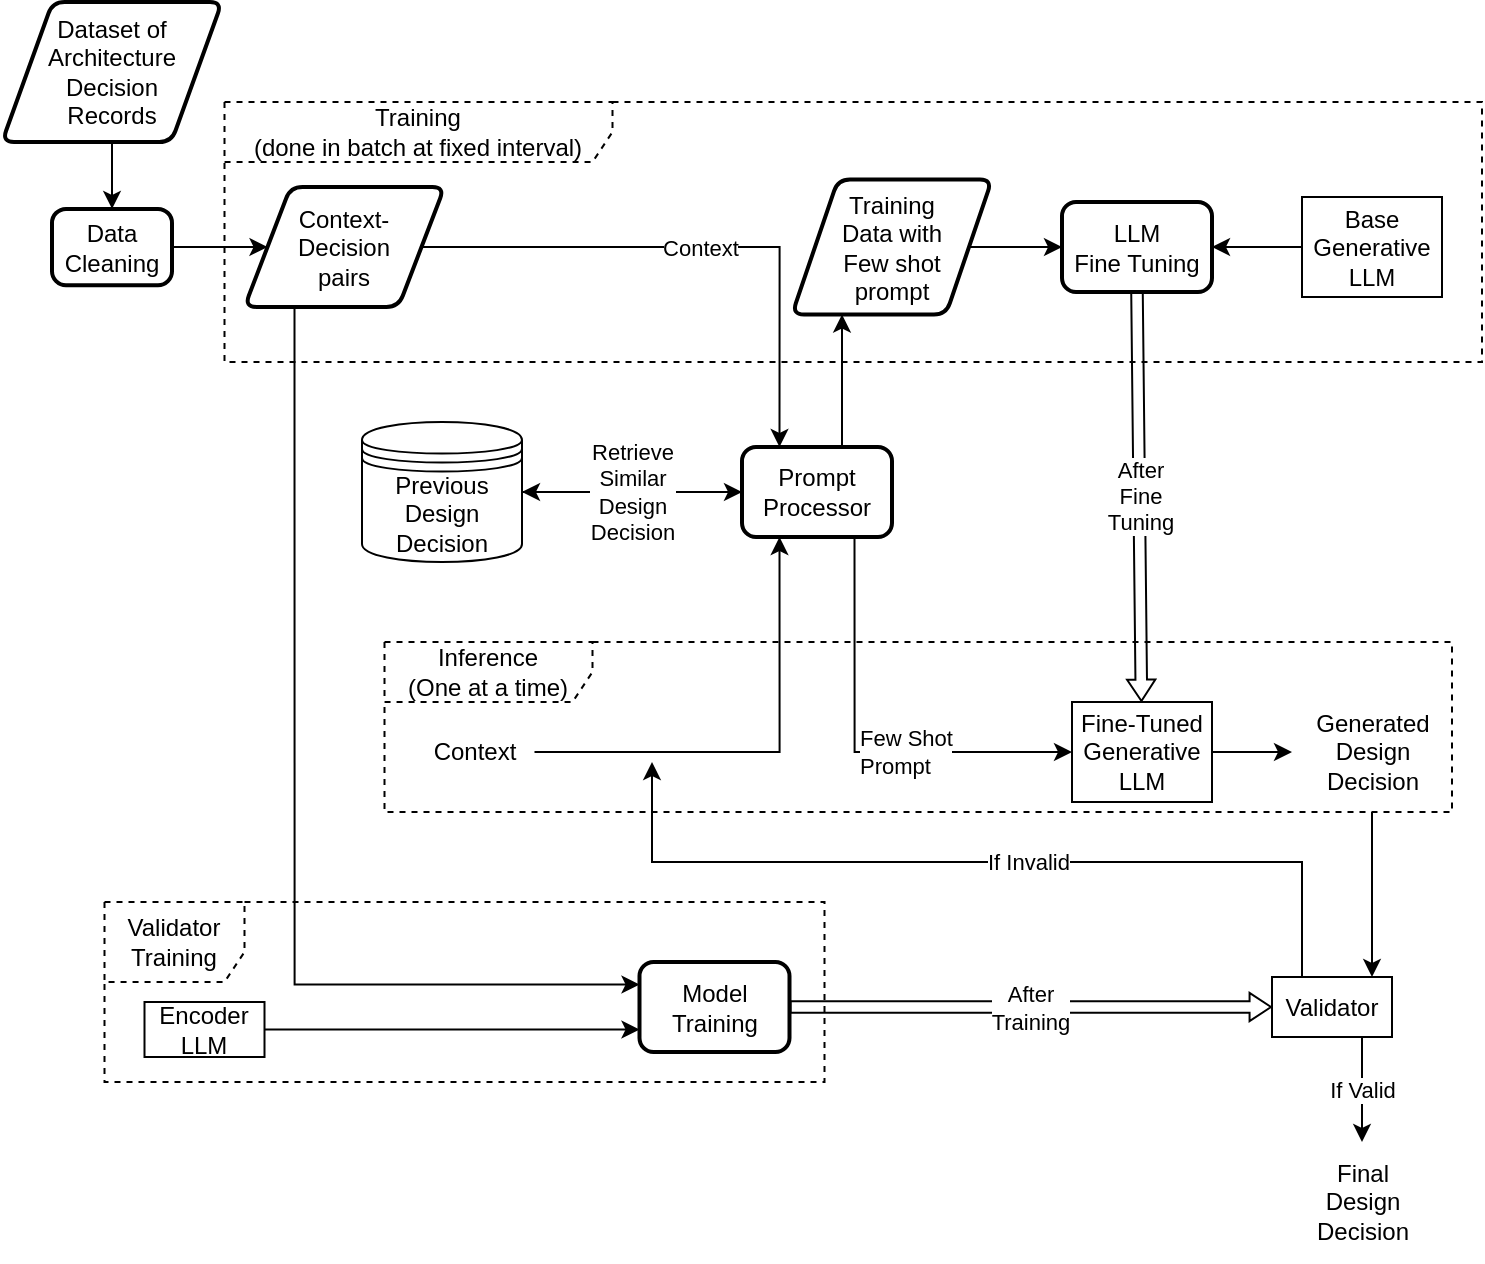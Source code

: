 <mxfile version="24.7.16">
  <diagram name="Page-1" id="kQ6XQZewhbkkca1INFuK">
    <mxGraphModel dx="1267" dy="721" grid="1" gridSize="10" guides="1" tooltips="1" connect="1" arrows="1" fold="1" page="1" pageScale="1" pageWidth="850" pageHeight="1100" math="0" shadow="0">
      <root>
        <mxCell id="0" />
        <mxCell id="1" parent="0" />
        <mxCell id="eOjV8caabk8iHue2lWoh-1" value="" style="edgeStyle=orthogonalEdgeStyle;rounded=0;orthogonalLoop=1;jettySize=auto;html=1;" edge="1" parent="1" source="eOjV8caabk8iHue2lWoh-2" target="eOjV8caabk8iHue2lWoh-36">
          <mxGeometry relative="1" as="geometry" />
        </mxCell>
        <mxCell id="eOjV8caabk8iHue2lWoh-2" value="Dataset of&lt;div&gt;Architecture&lt;/div&gt;&lt;div&gt;Decision&lt;/div&gt;&lt;div&gt;Records&lt;/div&gt;" style="shape=parallelogram;html=1;strokeWidth=2;perimeter=parallelogramPerimeter;whiteSpace=wrap;rounded=1;arcSize=12;size=0.23;" vertex="1" parent="1">
          <mxGeometry x="55" y="70" width="110" height="70" as="geometry" />
        </mxCell>
        <mxCell id="eOjV8caabk8iHue2lWoh-3" value="&lt;div&gt;Context&lt;/div&gt;" style="edgeStyle=orthogonalEdgeStyle;rounded=0;orthogonalLoop=1;jettySize=auto;html=1;entryX=0.25;entryY=0;entryDx=0;entryDy=0;" edge="1" parent="1" source="eOjV8caabk8iHue2lWoh-30" target="eOjV8caabk8iHue2lWoh-10">
          <mxGeometry relative="1" as="geometry" />
        </mxCell>
        <mxCell id="eOjV8caabk8iHue2lWoh-4" style="edgeStyle=orthogonalEdgeStyle;rounded=0;orthogonalLoop=1;jettySize=auto;html=1;exitX=0.25;exitY=1;exitDx=0;exitDy=0;entryX=0;entryY=0.25;entryDx=0;entryDy=0;" edge="1" parent="1" source="eOjV8caabk8iHue2lWoh-30" target="eOjV8caabk8iHue2lWoh-23">
          <mxGeometry relative="1" as="geometry" />
        </mxCell>
        <mxCell id="eOjV8caabk8iHue2lWoh-5" style="edgeStyle=orthogonalEdgeStyle;rounded=0;orthogonalLoop=1;jettySize=auto;html=1;" edge="1" parent="1" source="eOjV8caabk8iHue2lWoh-7" target="eOjV8caabk8iHue2lWoh-10">
          <mxGeometry relative="1" as="geometry" />
        </mxCell>
        <mxCell id="eOjV8caabk8iHue2lWoh-7" value="Previous&lt;div&gt;Design&lt;/div&gt;&lt;div&gt;Decision&lt;/div&gt;" style="shape=datastore;whiteSpace=wrap;html=1;" vertex="1" parent="1">
          <mxGeometry x="235" y="280" width="80" height="70" as="geometry" />
        </mxCell>
        <mxCell id="eOjV8caabk8iHue2lWoh-37" value="Retrieve&lt;div&gt;Similar&lt;/div&gt;&lt;div&gt;Design&lt;/div&gt;&lt;div&gt;Decision&lt;/div&gt;" style="edgeStyle=orthogonalEdgeStyle;rounded=0;orthogonalLoop=1;jettySize=auto;html=1;entryX=1;entryY=0.5;entryDx=0;entryDy=0;" edge="1" parent="1" source="eOjV8caabk8iHue2lWoh-10" target="eOjV8caabk8iHue2lWoh-7">
          <mxGeometry relative="1" as="geometry" />
        </mxCell>
        <mxCell id="eOjV8caabk8iHue2lWoh-39" style="edgeStyle=orthogonalEdgeStyle;rounded=0;orthogonalLoop=1;jettySize=auto;html=1;entryX=0.25;entryY=1;entryDx=0;entryDy=0;" edge="1" parent="1" source="eOjV8caabk8iHue2lWoh-10" target="eOjV8caabk8iHue2lWoh-38">
          <mxGeometry relative="1" as="geometry">
            <Array as="points">
              <mxPoint x="475" y="315" />
            </Array>
          </mxGeometry>
        </mxCell>
        <mxCell id="eOjV8caabk8iHue2lWoh-10" value="Prompt&lt;div&gt;Processor&lt;/div&gt;" style="rounded=1;whiteSpace=wrap;html=1;absoluteArcSize=1;arcSize=14;strokeWidth=2;" vertex="1" parent="1">
          <mxGeometry x="425" y="292.5" width="75" height="45" as="geometry" />
        </mxCell>
        <mxCell id="eOjV8caabk8iHue2lWoh-16" value="Few Shot&lt;div&gt;Prompt&lt;/div&gt;" style="edgeStyle=orthogonalEdgeStyle;rounded=0;orthogonalLoop=1;jettySize=auto;html=1;exitX=0.75;exitY=1;exitDx=0;exitDy=0;labelPosition=right;verticalLabelPosition=middle;align=left;verticalAlign=middle;" edge="1" parent="1" source="eOjV8caabk8iHue2lWoh-10" target="eOjV8caabk8iHue2lWoh-14">
          <mxGeometry relative="1" as="geometry">
            <mxPoint x="426.25" y="340" as="sourcePoint" />
            <Array as="points">
              <mxPoint x="481" y="445" />
            </Array>
          </mxGeometry>
        </mxCell>
        <mxCell id="eOjV8caabk8iHue2lWoh-19" value="" style="edgeStyle=orthogonalEdgeStyle;rounded=0;orthogonalLoop=1;jettySize=auto;html=1;entryX=0.25;entryY=1;entryDx=0;entryDy=0;" edge="1" parent="1" source="eOjV8caabk8iHue2lWoh-20" target="eOjV8caabk8iHue2lWoh-10">
          <mxGeometry relative="1" as="geometry">
            <mxPoint x="373.75" y="445" as="targetPoint" />
          </mxGeometry>
        </mxCell>
        <mxCell id="eOjV8caabk8iHue2lWoh-21" value="" style="edgeStyle=orthogonalEdgeStyle;rounded=0;orthogonalLoop=1;jettySize=auto;html=1;" edge="1" parent="1" source="eOjV8caabk8iHue2lWoh-22" target="eOjV8caabk8iHue2lWoh-27">
          <mxGeometry relative="1" as="geometry">
            <Array as="points">
              <mxPoint x="740" y="510" />
              <mxPoint x="740" y="510" />
            </Array>
          </mxGeometry>
        </mxCell>
        <mxCell id="eOjV8caabk8iHue2lWoh-23" value="Model&lt;div&gt;Training&lt;/div&gt;" style="rounded=1;whiteSpace=wrap;html=1;absoluteArcSize=1;arcSize=14;strokeWidth=2;" vertex="1" parent="1">
          <mxGeometry x="373.75" y="550" width="75" height="45" as="geometry" />
        </mxCell>
        <mxCell id="eOjV8caabk8iHue2lWoh-24" style="edgeStyle=orthogonalEdgeStyle;rounded=0;orthogonalLoop=1;jettySize=auto;html=1;entryX=0;entryY=0.75;entryDx=0;entryDy=0;" edge="1" parent="1" source="eOjV8caabk8iHue2lWoh-25" target="eOjV8caabk8iHue2lWoh-23">
          <mxGeometry relative="1" as="geometry" />
        </mxCell>
        <mxCell id="eOjV8caabk8iHue2lWoh-25" value="&lt;div&gt;Encoder&lt;/div&gt;&lt;div&gt;LLM&lt;/div&gt;" style="html=1;align=center;verticalAlign=middle;dashed=0;whiteSpace=wrap;" vertex="1" parent="1">
          <mxGeometry x="126.25" y="570" width="60" height="27.5" as="geometry" />
        </mxCell>
        <mxCell id="eOjV8caabk8iHue2lWoh-26" value="If Valid" style="edgeStyle=orthogonalEdgeStyle;rounded=0;orthogonalLoop=1;jettySize=auto;html=1;exitX=0.75;exitY=1;exitDx=0;exitDy=0;" edge="1" parent="1" source="eOjV8caabk8iHue2lWoh-27" target="eOjV8caabk8iHue2lWoh-28">
          <mxGeometry relative="1" as="geometry">
            <mxPoint x="740" y="600" as="sourcePoint" />
          </mxGeometry>
        </mxCell>
        <mxCell id="eOjV8caabk8iHue2lWoh-27" value="Validator" style="html=1;align=center;verticalAlign=middle;dashed=0;whiteSpace=wrap;" vertex="1" parent="1">
          <mxGeometry x="690" y="557.5" width="60" height="30" as="geometry" />
        </mxCell>
        <mxCell id="eOjV8caabk8iHue2lWoh-28" value="Final&lt;div&gt;Design&lt;div&gt;Decision&lt;/div&gt;&lt;/div&gt;" style="text;html=1;align=center;verticalAlign=middle;resizable=0;points=[];autosize=1;strokeColor=none;fillColor=none;" vertex="1" parent="1">
          <mxGeometry x="700" y="640" width="70" height="60" as="geometry" />
        </mxCell>
        <mxCell id="eOjV8caabk8iHue2lWoh-29" value="Training&lt;div&gt;(done in batch at fixed interval)&lt;/div&gt;" style="shape=umlFrame;whiteSpace=wrap;html=1;pointerEvents=0;recursiveResize=0;container=1;collapsible=0;width=194;dashed=1;fillColor=none;height=30;" vertex="1" parent="1">
          <mxGeometry x="166.25" y="120" width="628.75" height="130" as="geometry" />
        </mxCell>
        <mxCell id="eOjV8caabk8iHue2lWoh-30" value="Context-&lt;div&gt;Decision&lt;/div&gt;&lt;div&gt;pairs&lt;/div&gt;" style="shape=parallelogram;html=1;strokeWidth=2;perimeter=parallelogramPerimeter;whiteSpace=wrap;rounded=1;arcSize=12;size=0.23;" vertex="1" parent="eOjV8caabk8iHue2lWoh-29">
          <mxGeometry x="10" y="42.5" width="100" height="60" as="geometry" />
        </mxCell>
        <mxCell id="eOjV8caabk8iHue2lWoh-40" value="" style="edgeStyle=orthogonalEdgeStyle;rounded=0;orthogonalLoop=1;jettySize=auto;html=1;" edge="1" parent="eOjV8caabk8iHue2lWoh-29" source="eOjV8caabk8iHue2lWoh-38" target="eOjV8caabk8iHue2lWoh-18">
          <mxGeometry relative="1" as="geometry" />
        </mxCell>
        <mxCell id="eOjV8caabk8iHue2lWoh-38" value="Training&lt;div&gt;Data with&lt;/div&gt;&lt;div&gt;Few shot&lt;/div&gt;&lt;div&gt;prompt&lt;/div&gt;" style="shape=parallelogram;html=1;strokeWidth=2;perimeter=parallelogramPerimeter;whiteSpace=wrap;rounded=1;arcSize=12;size=0.23;" vertex="1" parent="eOjV8caabk8iHue2lWoh-29">
          <mxGeometry x="283.75" y="38.75" width="100" height="67.5" as="geometry" />
        </mxCell>
        <mxCell id="eOjV8caabk8iHue2lWoh-12" value="Base&lt;div&gt;Generative&lt;/div&gt;&lt;div&gt;LLM&lt;/div&gt;" style="html=1;align=center;verticalAlign=middle;dashed=0;whiteSpace=wrap;" vertex="1" parent="eOjV8caabk8iHue2lWoh-29">
          <mxGeometry x="538.75" y="47.5" width="70" height="50" as="geometry" />
        </mxCell>
        <mxCell id="eOjV8caabk8iHue2lWoh-18" value="LLM&lt;div&gt;Fine Tuning&lt;/div&gt;" style="rounded=1;whiteSpace=wrap;html=1;absoluteArcSize=1;arcSize=14;strokeWidth=2;" vertex="1" parent="eOjV8caabk8iHue2lWoh-29">
          <mxGeometry x="418.75" y="50" width="75" height="45" as="geometry" />
        </mxCell>
        <mxCell id="eOjV8caabk8iHue2lWoh-11" value="" style="edgeStyle=orthogonalEdgeStyle;rounded=0;orthogonalLoop=1;jettySize=auto;html=1;" edge="1" parent="eOjV8caabk8iHue2lWoh-29" source="eOjV8caabk8iHue2lWoh-12" target="eOjV8caabk8iHue2lWoh-18">
          <mxGeometry relative="1" as="geometry" />
        </mxCell>
        <mxCell id="eOjV8caabk8iHue2lWoh-31" value="Inference&lt;div&gt;(One at a time)&lt;/div&gt;" style="shape=umlFrame;whiteSpace=wrap;html=1;pointerEvents=0;recursiveResize=0;container=1;collapsible=0;width=104;dashed=1;fillColor=none;height=30;" vertex="1" parent="1">
          <mxGeometry x="246.25" y="390" width="533.75" height="85" as="geometry" />
        </mxCell>
        <mxCell id="eOjV8caabk8iHue2lWoh-22" value="Generated&lt;div&gt;Design&lt;/div&gt;&lt;div&gt;Decision&lt;/div&gt;" style="text;html=1;align=center;verticalAlign=middle;resizable=0;points=[];autosize=1;strokeColor=none;fillColor=none;" vertex="1" parent="eOjV8caabk8iHue2lWoh-31">
          <mxGeometry x="453.75" y="25" width="80" height="60" as="geometry" />
        </mxCell>
        <mxCell id="eOjV8caabk8iHue2lWoh-14" value="&lt;div&gt;Fine-Tuned&lt;/div&gt;&lt;div&gt;Generative&lt;/div&gt;&lt;div&gt;LLM&lt;/div&gt;" style="html=1;align=center;verticalAlign=middle;dashed=0;whiteSpace=wrap;" vertex="1" parent="eOjV8caabk8iHue2lWoh-31">
          <mxGeometry x="343.75" y="30" width="70" height="50" as="geometry" />
        </mxCell>
        <mxCell id="eOjV8caabk8iHue2lWoh-13" value="" style="edgeStyle=orthogonalEdgeStyle;rounded=0;orthogonalLoop=1;jettySize=auto;html=1;" edge="1" parent="eOjV8caabk8iHue2lWoh-31" source="eOjV8caabk8iHue2lWoh-14" target="eOjV8caabk8iHue2lWoh-22">
          <mxGeometry relative="1" as="geometry" />
        </mxCell>
        <mxCell id="eOjV8caabk8iHue2lWoh-20" value="&lt;div&gt;Context&lt;/div&gt;" style="text;html=1;align=center;verticalAlign=middle;resizable=0;points=[];autosize=1;strokeColor=none;fillColor=none;" vertex="1" parent="eOjV8caabk8iHue2lWoh-31">
          <mxGeometry x="15" y="40" width="60" height="30" as="geometry" />
        </mxCell>
        <mxCell id="eOjV8caabk8iHue2lWoh-42" value="If Invalid" style="edgeStyle=orthogonalEdgeStyle;rounded=0;orthogonalLoop=1;jettySize=auto;html=1;exitX=0.25;exitY=0;exitDx=0;exitDy=0;labelPosition=right;verticalLabelPosition=middle;align=left;verticalAlign=middle;" edge="1" parent="eOjV8caabk8iHue2lWoh-31" source="eOjV8caabk8iHue2lWoh-27">
          <mxGeometry relative="1" as="geometry">
            <mxPoint x="133.75" y="60" as="targetPoint" />
            <Array as="points">
              <mxPoint x="459" y="110" />
              <mxPoint x="134" y="110" />
            </Array>
          </mxGeometry>
        </mxCell>
        <mxCell id="eOjV8caabk8iHue2lWoh-32" value="Validator&lt;div&gt;Training&lt;/div&gt;" style="shape=umlFrame;whiteSpace=wrap;html=1;pointerEvents=0;recursiveResize=0;container=1;collapsible=0;width=70;dashed=1;fillColor=none;height=40;" vertex="1" parent="1">
          <mxGeometry x="106.25" y="520" width="360" height="90" as="geometry" />
        </mxCell>
        <mxCell id="eOjV8caabk8iHue2lWoh-33" value="After&lt;div&gt;Fine&lt;/div&gt;&lt;div&gt;Tuning&lt;/div&gt;" style="shape=flexArrow;endArrow=classic;html=1;rounded=0;width=5.769;endSize=3.238;exitX=0.5;exitY=1;exitDx=0;exitDy=0;endWidth=7.361;" edge="1" parent="1" source="eOjV8caabk8iHue2lWoh-18" target="eOjV8caabk8iHue2lWoh-14">
          <mxGeometry width="50" height="50" relative="1" as="geometry">
            <mxPoint x="256.25" y="270" as="sourcePoint" />
            <mxPoint x="306.25" y="220" as="targetPoint" />
          </mxGeometry>
        </mxCell>
        <mxCell id="eOjV8caabk8iHue2lWoh-34" value="After&lt;div&gt;Training&lt;/div&gt;" style="shape=flexArrow;endArrow=classic;html=1;rounded=0;width=5.769;endSize=3.238;exitX=1;exitY=0.5;exitDx=0;exitDy=0;endWidth=7.361;entryX=0;entryY=0.5;entryDx=0;entryDy=0;" edge="1" parent="1" source="eOjV8caabk8iHue2lWoh-23" target="eOjV8caabk8iHue2lWoh-27">
          <mxGeometry width="50" height="50" relative="1" as="geometry">
            <mxPoint x="486.25" y="570" as="sourcePoint" />
            <mxPoint x="486.25" y="775" as="targetPoint" />
          </mxGeometry>
        </mxCell>
        <mxCell id="eOjV8caabk8iHue2lWoh-35" value="" style="edgeStyle=orthogonalEdgeStyle;rounded=0;orthogonalLoop=1;jettySize=auto;html=1;" edge="1" parent="1" source="eOjV8caabk8iHue2lWoh-36" target="eOjV8caabk8iHue2lWoh-30">
          <mxGeometry relative="1" as="geometry" />
        </mxCell>
        <mxCell id="eOjV8caabk8iHue2lWoh-36" value="Data&lt;div&gt;Cleaning&lt;/div&gt;" style="rounded=1;whiteSpace=wrap;html=1;absoluteArcSize=1;arcSize=14;strokeWidth=2;" vertex="1" parent="1">
          <mxGeometry x="80" y="173.44" width="60" height="38.13" as="geometry" />
        </mxCell>
      </root>
    </mxGraphModel>
  </diagram>
</mxfile>

